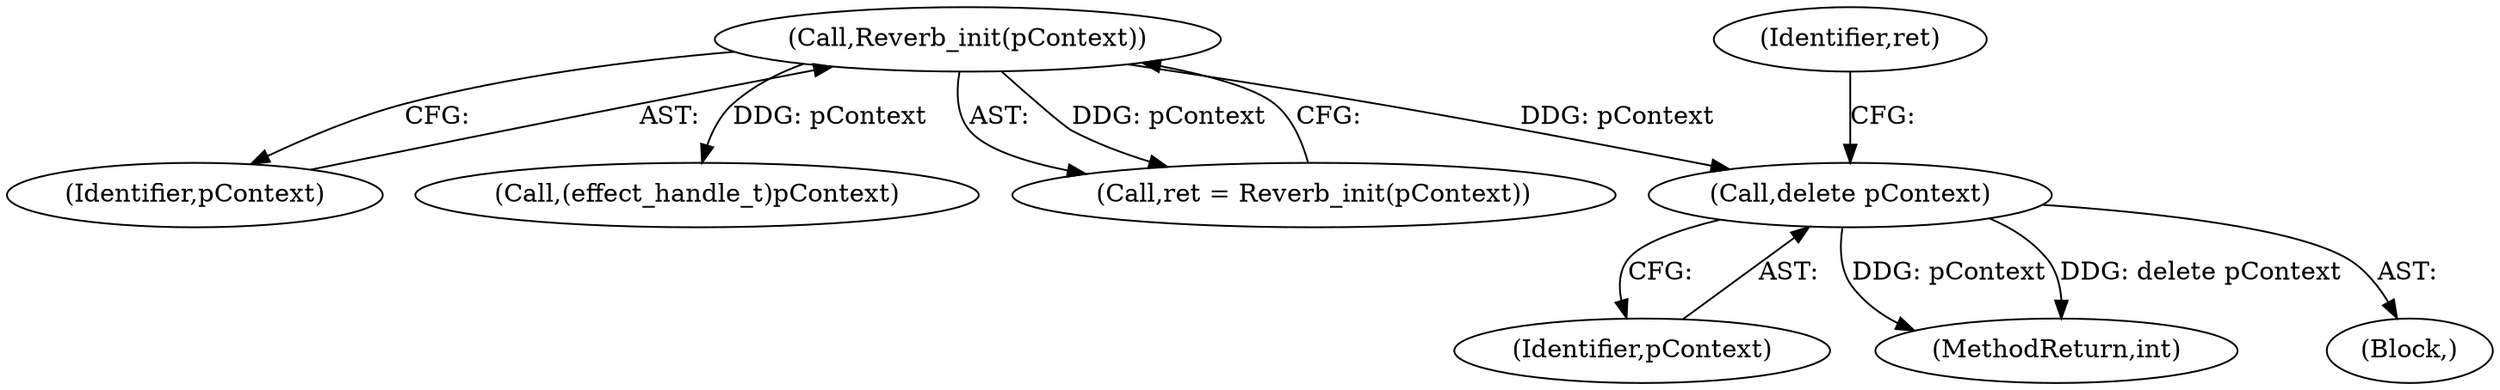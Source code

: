 digraph "0_Android_aeea52da00d210587fb3ed895de3d5f2e0264c88_5@API" {
"1000268" [label="(Call,delete pContext)"];
"1000259" [label="(Call,Reverb_init(pContext))"];
"1000268" [label="(Call,delete pContext)"];
"1000271" [label="(Identifier,ret)"];
"1000259" [label="(Call,Reverb_init(pContext))"];
"1000269" [label="(Identifier,pContext)"];
"1000353" [label="(MethodReturn,int)"];
"1000260" [label="(Identifier,pContext)"];
"1000275" [label="(Call,(effect_handle_t)pContext)"];
"1000265" [label="(Block,)"];
"1000257" [label="(Call,ret = Reverb_init(pContext))"];
"1000268" -> "1000265"  [label="AST: "];
"1000268" -> "1000269"  [label="CFG: "];
"1000269" -> "1000268"  [label="AST: "];
"1000271" -> "1000268"  [label="CFG: "];
"1000268" -> "1000353"  [label="DDG: pContext"];
"1000268" -> "1000353"  [label="DDG: delete pContext"];
"1000259" -> "1000268"  [label="DDG: pContext"];
"1000259" -> "1000257"  [label="AST: "];
"1000259" -> "1000260"  [label="CFG: "];
"1000260" -> "1000259"  [label="AST: "];
"1000257" -> "1000259"  [label="CFG: "];
"1000259" -> "1000257"  [label="DDG: pContext"];
"1000259" -> "1000275"  [label="DDG: pContext"];
}
